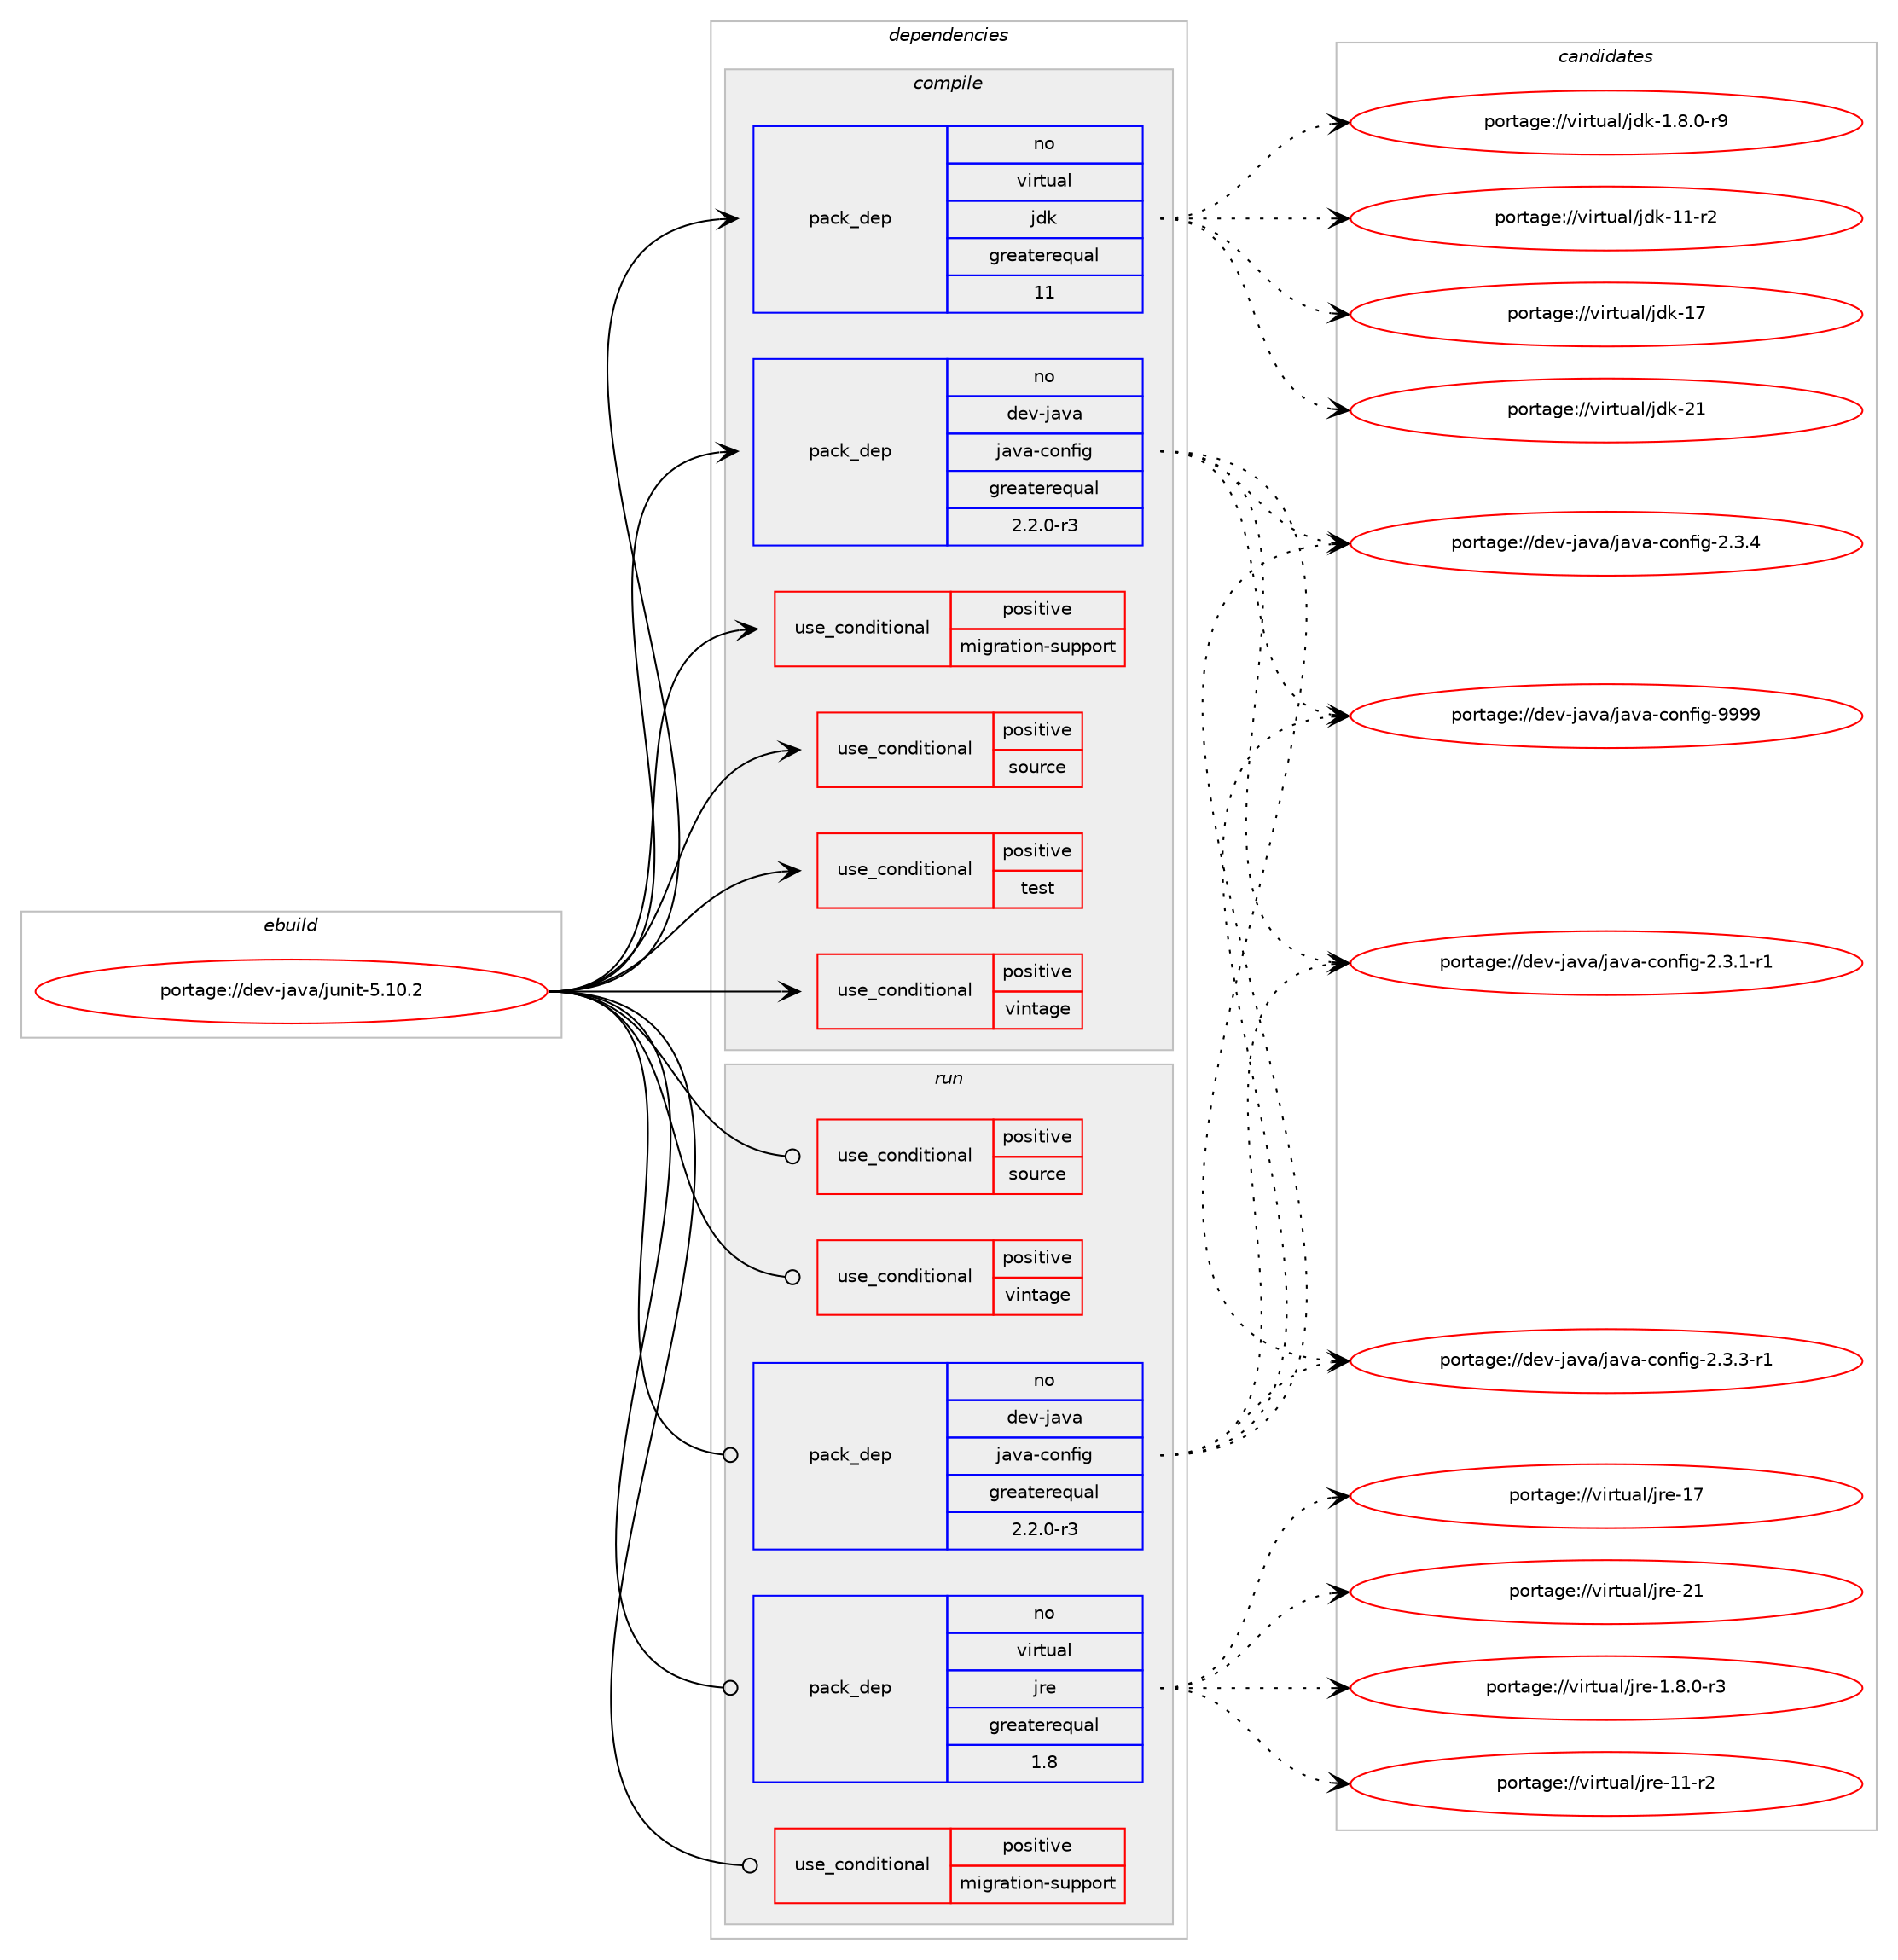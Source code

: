 digraph prolog {

# *************
# Graph options
# *************

newrank=true;
concentrate=true;
compound=true;
graph [rankdir=LR,fontname=Helvetica,fontsize=10,ranksep=1.5];#, ranksep=2.5, nodesep=0.2];
edge  [arrowhead=vee];
node  [fontname=Helvetica,fontsize=10];

# **********
# The ebuild
# **********

subgraph cluster_leftcol {
color=gray;
rank=same;
label=<<i>ebuild</i>>;
id [label="portage://dev-java/junit-5.10.2", color=red, width=4, href="../dev-java/junit-5.10.2.svg"];
}

# ****************
# The dependencies
# ****************

subgraph cluster_midcol {
color=gray;
label=<<i>dependencies</i>>;
subgraph cluster_compile {
fillcolor="#eeeeee";
style=filled;
label=<<i>compile</i>>;
subgraph cond21538 {
dependency48700 [label=<<TABLE BORDER="0" CELLBORDER="1" CELLSPACING="0" CELLPADDING="4"><TR><TD ROWSPAN="3" CELLPADDING="10">use_conditional</TD></TR><TR><TD>positive</TD></TR><TR><TD>migration-support</TD></TR></TABLE>>, shape=none, color=red];
# *** BEGIN UNKNOWN DEPENDENCY TYPE (TODO) ***
# dependency48700 -> package_dependency(portage://dev-java/junit-5.10.2,install,no,dev-java,junit,none,[,,],[slot(4)],[])
# *** END UNKNOWN DEPENDENCY TYPE (TODO) ***

}
id:e -> dependency48700:w [weight=20,style="solid",arrowhead="vee"];
subgraph cond21539 {
dependency48701 [label=<<TABLE BORDER="0" CELLBORDER="1" CELLSPACING="0" CELLPADDING="4"><TR><TD ROWSPAN="3" CELLPADDING="10">use_conditional</TD></TR><TR><TD>positive</TD></TR><TR><TD>source</TD></TR></TABLE>>, shape=none, color=red];
# *** BEGIN UNKNOWN DEPENDENCY TYPE (TODO) ***
# dependency48701 -> package_dependency(portage://dev-java/junit-5.10.2,install,no,app-arch,zip,none,[,,],[],[])
# *** END UNKNOWN DEPENDENCY TYPE (TODO) ***

}
id:e -> dependency48701:w [weight=20,style="solid",arrowhead="vee"];
subgraph cond21540 {
dependency48702 [label=<<TABLE BORDER="0" CELLBORDER="1" CELLSPACING="0" CELLPADDING="4"><TR><TD ROWSPAN="3" CELLPADDING="10">use_conditional</TD></TR><TR><TD>positive</TD></TR><TR><TD>test</TD></TR></TABLE>>, shape=none, color=red];
# *** BEGIN UNKNOWN DEPENDENCY TYPE (TODO) ***
# dependency48702 -> package_dependency(portage://dev-java/junit-5.10.2,install,no,dev-java,jimfs,none,[,,],[slot(0)],[])
# *** END UNKNOWN DEPENDENCY TYPE (TODO) ***

}
id:e -> dependency48702:w [weight=20,style="solid",arrowhead="vee"];
subgraph cond21541 {
dependency48703 [label=<<TABLE BORDER="0" CELLBORDER="1" CELLSPACING="0" CELLPADDING="4"><TR><TD ROWSPAN="3" CELLPADDING="10">use_conditional</TD></TR><TR><TD>positive</TD></TR><TR><TD>vintage</TD></TR></TABLE>>, shape=none, color=red];
# *** BEGIN UNKNOWN DEPENDENCY TYPE (TODO) ***
# dependency48703 -> package_dependency(portage://dev-java/junit-5.10.2,install,no,dev-java,junit,none,[,,],[slot(4)],[])
# *** END UNKNOWN DEPENDENCY TYPE (TODO) ***

}
id:e -> dependency48703:w [weight=20,style="solid",arrowhead="vee"];
# *** BEGIN UNKNOWN DEPENDENCY TYPE (TODO) ***
# id -> package_dependency(portage://dev-java/junit-5.10.2,install,no,dev-java,apiguardian-api,none,[,,],[slot(0)],[])
# *** END UNKNOWN DEPENDENCY TYPE (TODO) ***

subgraph pack26136 {
dependency48704 [label=<<TABLE BORDER="0" CELLBORDER="1" CELLSPACING="0" CELLPADDING="4" WIDTH="220"><TR><TD ROWSPAN="6" CELLPADDING="30">pack_dep</TD></TR><TR><TD WIDTH="110">no</TD></TR><TR><TD>dev-java</TD></TR><TR><TD>java-config</TD></TR><TR><TD>greaterequal</TD></TR><TR><TD>2.2.0-r3</TD></TR></TABLE>>, shape=none, color=blue];
}
id:e -> dependency48704:w [weight=20,style="solid",arrowhead="vee"];
# *** BEGIN UNKNOWN DEPENDENCY TYPE (TODO) ***
# id -> package_dependency(portage://dev-java/junit-5.10.2,install,no,dev-java,open-test-reporting-events,none,[,,],[slot(0)],[])
# *** END UNKNOWN DEPENDENCY TYPE (TODO) ***

# *** BEGIN UNKNOWN DEPENDENCY TYPE (TODO) ***
# id -> package_dependency(portage://dev-java/junit-5.10.2,install,no,dev-java,opentest4j,none,[,,],[slot(0)],[])
# *** END UNKNOWN DEPENDENCY TYPE (TODO) ***

# *** BEGIN UNKNOWN DEPENDENCY TYPE (TODO) ***
# id -> package_dependency(portage://dev-java/junit-5.10.2,install,no,dev-java,picocli,none,[,,],[slot(0)],[])
# *** END UNKNOWN DEPENDENCY TYPE (TODO) ***

# *** BEGIN UNKNOWN DEPENDENCY TYPE (TODO) ***
# id -> package_dependency(portage://dev-java/junit-5.10.2,install,no,dev-java,univocity-parsers,none,[,,],[slot(0)],[])
# *** END UNKNOWN DEPENDENCY TYPE (TODO) ***

subgraph pack26137 {
dependency48705 [label=<<TABLE BORDER="0" CELLBORDER="1" CELLSPACING="0" CELLPADDING="4" WIDTH="220"><TR><TD ROWSPAN="6" CELLPADDING="30">pack_dep</TD></TR><TR><TD WIDTH="110">no</TD></TR><TR><TD>virtual</TD></TR><TR><TD>jdk</TD></TR><TR><TD>greaterequal</TD></TR><TR><TD>11</TD></TR></TABLE>>, shape=none, color=blue];
}
id:e -> dependency48705:w [weight=20,style="solid",arrowhead="vee"];
}
subgraph cluster_compileandrun {
fillcolor="#eeeeee";
style=filled;
label=<<i>compile and run</i>>;
}
subgraph cluster_run {
fillcolor="#eeeeee";
style=filled;
label=<<i>run</i>>;
subgraph cond21542 {
dependency48706 [label=<<TABLE BORDER="0" CELLBORDER="1" CELLSPACING="0" CELLPADDING="4"><TR><TD ROWSPAN="3" CELLPADDING="10">use_conditional</TD></TR><TR><TD>positive</TD></TR><TR><TD>migration-support</TD></TR></TABLE>>, shape=none, color=red];
# *** BEGIN UNKNOWN DEPENDENCY TYPE (TODO) ***
# dependency48706 -> package_dependency(portage://dev-java/junit-5.10.2,run,no,dev-java,junit,none,[,,],[slot(4)],[])
# *** END UNKNOWN DEPENDENCY TYPE (TODO) ***

}
id:e -> dependency48706:w [weight=20,style="solid",arrowhead="odot"];
subgraph cond21543 {
dependency48707 [label=<<TABLE BORDER="0" CELLBORDER="1" CELLSPACING="0" CELLPADDING="4"><TR><TD ROWSPAN="3" CELLPADDING="10">use_conditional</TD></TR><TR><TD>positive</TD></TR><TR><TD>source</TD></TR></TABLE>>, shape=none, color=red];
# *** BEGIN UNKNOWN DEPENDENCY TYPE (TODO) ***
# dependency48707 -> package_dependency(portage://dev-java/junit-5.10.2,run,no,app-arch,zip,none,[,,],[],[])
# *** END UNKNOWN DEPENDENCY TYPE (TODO) ***

}
id:e -> dependency48707:w [weight=20,style="solid",arrowhead="odot"];
subgraph cond21544 {
dependency48708 [label=<<TABLE BORDER="0" CELLBORDER="1" CELLSPACING="0" CELLPADDING="4"><TR><TD ROWSPAN="3" CELLPADDING="10">use_conditional</TD></TR><TR><TD>positive</TD></TR><TR><TD>vintage</TD></TR></TABLE>>, shape=none, color=red];
# *** BEGIN UNKNOWN DEPENDENCY TYPE (TODO) ***
# dependency48708 -> package_dependency(portage://dev-java/junit-5.10.2,run,no,dev-java,junit,none,[,,],[slot(4)],[])
# *** END UNKNOWN DEPENDENCY TYPE (TODO) ***

}
id:e -> dependency48708:w [weight=20,style="solid",arrowhead="odot"];
# *** BEGIN UNKNOWN DEPENDENCY TYPE (TODO) ***
# id -> package_dependency(portage://dev-java/junit-5.10.2,run,no,dev-java,apiguardian-api,none,[,,],[slot(0)],[])
# *** END UNKNOWN DEPENDENCY TYPE (TODO) ***

subgraph pack26138 {
dependency48709 [label=<<TABLE BORDER="0" CELLBORDER="1" CELLSPACING="0" CELLPADDING="4" WIDTH="220"><TR><TD ROWSPAN="6" CELLPADDING="30">pack_dep</TD></TR><TR><TD WIDTH="110">no</TD></TR><TR><TD>dev-java</TD></TR><TR><TD>java-config</TD></TR><TR><TD>greaterequal</TD></TR><TR><TD>2.2.0-r3</TD></TR></TABLE>>, shape=none, color=blue];
}
id:e -> dependency48709:w [weight=20,style="solid",arrowhead="odot"];
# *** BEGIN UNKNOWN DEPENDENCY TYPE (TODO) ***
# id -> package_dependency(portage://dev-java/junit-5.10.2,run,no,dev-java,open-test-reporting-events,none,[,,],[slot(0)],[])
# *** END UNKNOWN DEPENDENCY TYPE (TODO) ***

# *** BEGIN UNKNOWN DEPENDENCY TYPE (TODO) ***
# id -> package_dependency(portage://dev-java/junit-5.10.2,run,no,dev-java,opentest4j,none,[,,],[slot(0)],[])
# *** END UNKNOWN DEPENDENCY TYPE (TODO) ***

# *** BEGIN UNKNOWN DEPENDENCY TYPE (TODO) ***
# id -> package_dependency(portage://dev-java/junit-5.10.2,run,no,dev-java,picocli,none,[,,],[slot(0)],[])
# *** END UNKNOWN DEPENDENCY TYPE (TODO) ***

# *** BEGIN UNKNOWN DEPENDENCY TYPE (TODO) ***
# id -> package_dependency(portage://dev-java/junit-5.10.2,run,no,dev-java,univocity-parsers,none,[,,],[slot(0)],[])
# *** END UNKNOWN DEPENDENCY TYPE (TODO) ***

subgraph pack26139 {
dependency48710 [label=<<TABLE BORDER="0" CELLBORDER="1" CELLSPACING="0" CELLPADDING="4" WIDTH="220"><TR><TD ROWSPAN="6" CELLPADDING="30">pack_dep</TD></TR><TR><TD WIDTH="110">no</TD></TR><TR><TD>virtual</TD></TR><TR><TD>jre</TD></TR><TR><TD>greaterequal</TD></TR><TR><TD>1.8</TD></TR></TABLE>>, shape=none, color=blue];
}
id:e -> dependency48710:w [weight=20,style="solid",arrowhead="odot"];
}
}

# **************
# The candidates
# **************

subgraph cluster_choices {
rank=same;
color=gray;
label=<<i>candidates</i>>;

subgraph choice26136 {
color=black;
nodesep=1;
choice10010111845106971189747106971189745991111101021051034550465146494511449 [label="portage://dev-java/java-config-2.3.1-r1", color=red, width=4,href="../dev-java/java-config-2.3.1-r1.svg"];
choice10010111845106971189747106971189745991111101021051034550465146514511449 [label="portage://dev-java/java-config-2.3.3-r1", color=red, width=4,href="../dev-java/java-config-2.3.3-r1.svg"];
choice1001011184510697118974710697118974599111110102105103455046514652 [label="portage://dev-java/java-config-2.3.4", color=red, width=4,href="../dev-java/java-config-2.3.4.svg"];
choice10010111845106971189747106971189745991111101021051034557575757 [label="portage://dev-java/java-config-9999", color=red, width=4,href="../dev-java/java-config-9999.svg"];
dependency48704:e -> choice10010111845106971189747106971189745991111101021051034550465146494511449:w [style=dotted,weight="100"];
dependency48704:e -> choice10010111845106971189747106971189745991111101021051034550465146514511449:w [style=dotted,weight="100"];
dependency48704:e -> choice1001011184510697118974710697118974599111110102105103455046514652:w [style=dotted,weight="100"];
dependency48704:e -> choice10010111845106971189747106971189745991111101021051034557575757:w [style=dotted,weight="100"];
}
subgraph choice26137 {
color=black;
nodesep=1;
choice11810511411611797108471061001074549465646484511457 [label="portage://virtual/jdk-1.8.0-r9", color=red, width=4,href="../virtual/jdk-1.8.0-r9.svg"];
choice11810511411611797108471061001074549494511450 [label="portage://virtual/jdk-11-r2", color=red, width=4,href="../virtual/jdk-11-r2.svg"];
choice1181051141161179710847106100107454955 [label="portage://virtual/jdk-17", color=red, width=4,href="../virtual/jdk-17.svg"];
choice1181051141161179710847106100107455049 [label="portage://virtual/jdk-21", color=red, width=4,href="../virtual/jdk-21.svg"];
dependency48705:e -> choice11810511411611797108471061001074549465646484511457:w [style=dotted,weight="100"];
dependency48705:e -> choice11810511411611797108471061001074549494511450:w [style=dotted,weight="100"];
dependency48705:e -> choice1181051141161179710847106100107454955:w [style=dotted,weight="100"];
dependency48705:e -> choice1181051141161179710847106100107455049:w [style=dotted,weight="100"];
}
subgraph choice26138 {
color=black;
nodesep=1;
choice10010111845106971189747106971189745991111101021051034550465146494511449 [label="portage://dev-java/java-config-2.3.1-r1", color=red, width=4,href="../dev-java/java-config-2.3.1-r1.svg"];
choice10010111845106971189747106971189745991111101021051034550465146514511449 [label="portage://dev-java/java-config-2.3.3-r1", color=red, width=4,href="../dev-java/java-config-2.3.3-r1.svg"];
choice1001011184510697118974710697118974599111110102105103455046514652 [label="portage://dev-java/java-config-2.3.4", color=red, width=4,href="../dev-java/java-config-2.3.4.svg"];
choice10010111845106971189747106971189745991111101021051034557575757 [label="portage://dev-java/java-config-9999", color=red, width=4,href="../dev-java/java-config-9999.svg"];
dependency48709:e -> choice10010111845106971189747106971189745991111101021051034550465146494511449:w [style=dotted,weight="100"];
dependency48709:e -> choice10010111845106971189747106971189745991111101021051034550465146514511449:w [style=dotted,weight="100"];
dependency48709:e -> choice1001011184510697118974710697118974599111110102105103455046514652:w [style=dotted,weight="100"];
dependency48709:e -> choice10010111845106971189747106971189745991111101021051034557575757:w [style=dotted,weight="100"];
}
subgraph choice26139 {
color=black;
nodesep=1;
choice11810511411611797108471061141014549465646484511451 [label="portage://virtual/jre-1.8.0-r3", color=red, width=4,href="../virtual/jre-1.8.0-r3.svg"];
choice11810511411611797108471061141014549494511450 [label="portage://virtual/jre-11-r2", color=red, width=4,href="../virtual/jre-11-r2.svg"];
choice1181051141161179710847106114101454955 [label="portage://virtual/jre-17", color=red, width=4,href="../virtual/jre-17.svg"];
choice1181051141161179710847106114101455049 [label="portage://virtual/jre-21", color=red, width=4,href="../virtual/jre-21.svg"];
dependency48710:e -> choice11810511411611797108471061141014549465646484511451:w [style=dotted,weight="100"];
dependency48710:e -> choice11810511411611797108471061141014549494511450:w [style=dotted,weight="100"];
dependency48710:e -> choice1181051141161179710847106114101454955:w [style=dotted,weight="100"];
dependency48710:e -> choice1181051141161179710847106114101455049:w [style=dotted,weight="100"];
}
}

}
